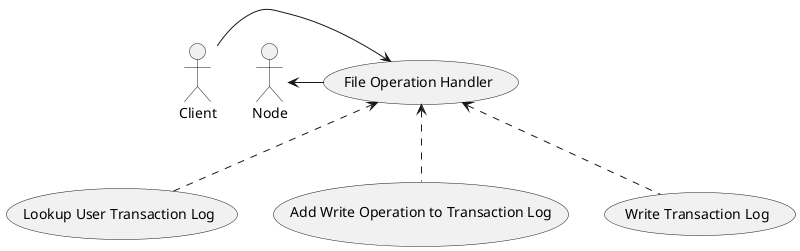 @startuml


Client -> (File Operation Handler)

Node <- (File Operation Handler)
(File Operation Handler) <.. (Lookup User Transaction Log)
(File Operation Handler) <.. (Add Write Operation to Transaction Log)
(File Operation Handler) <.. (Write Transaction Log)


@enduml

